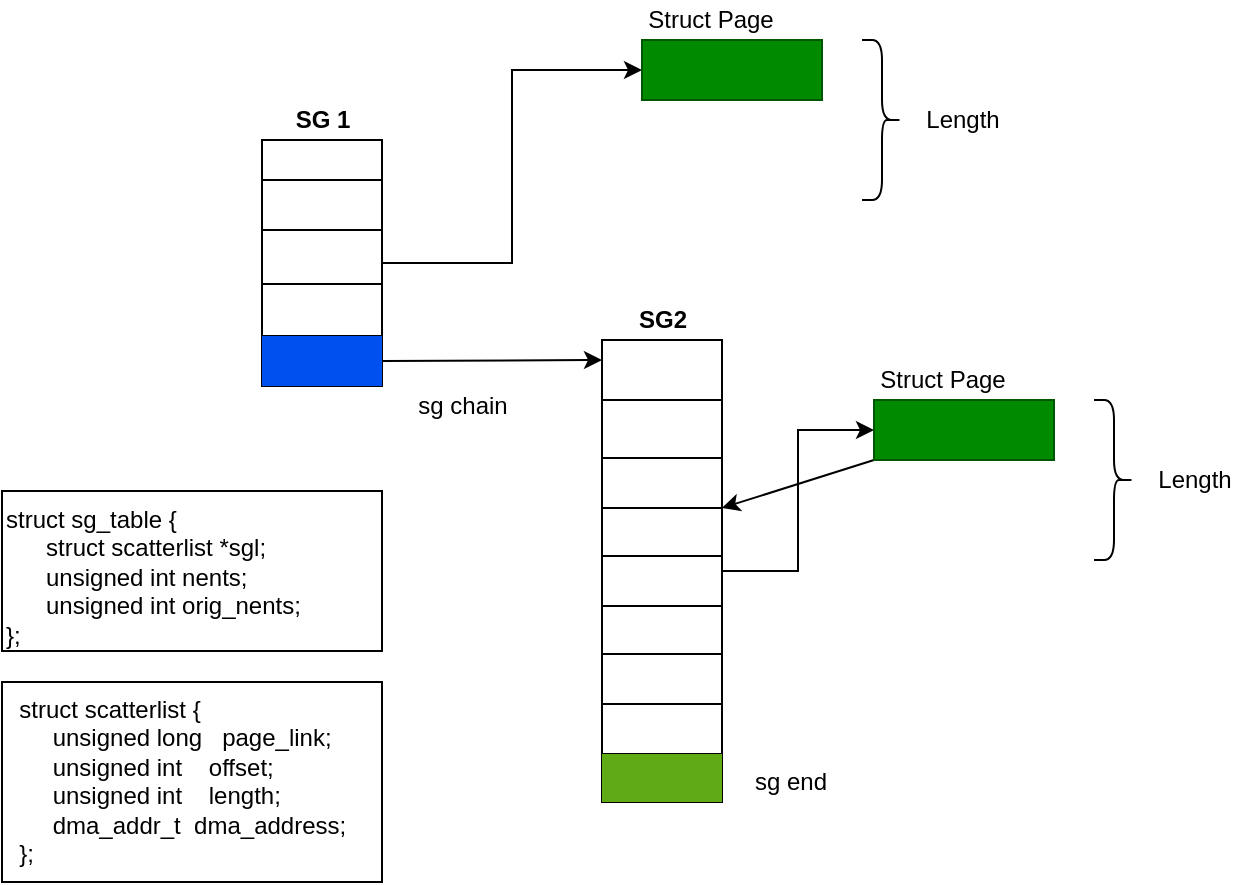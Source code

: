 <mxfile version="18.1.3" type="github">
  <diagram id="nYzWsJp728yYOp4tgbxL" name="Page-1">
    <mxGraphModel dx="920" dy="513" grid="1" gridSize="10" guides="1" tooltips="1" connect="1" arrows="1" fold="1" page="1" pageScale="1" pageWidth="827" pageHeight="1169" math="0" shadow="0">
      <root>
        <mxCell id="0" />
        <mxCell id="1" parent="0" />
        <mxCell id="Rd1JLZo3-fcqN6YmqZa9-77" value="" style="edgeStyle=orthogonalEdgeStyle;rounded=0;orthogonalLoop=1;jettySize=auto;html=1;entryX=0;entryY=0.5;entryDx=0;entryDy=0;" edge="1" parent="1" source="Rd1JLZo3-fcqN6YmqZa9-27" target="Rd1JLZo3-fcqN6YmqZa9-76">
          <mxGeometry relative="1" as="geometry" />
        </mxCell>
        <mxCell id="Rd1JLZo3-fcqN6YmqZa9-91" value="" style="edgeStyle=orthogonalEdgeStyle;rounded=0;orthogonalLoop=1;jettySize=auto;html=1;" edge="1" parent="1" source="Rd1JLZo3-fcqN6YmqZa9-27" target="Rd1JLZo3-fcqN6YmqZa9-82">
          <mxGeometry relative="1" as="geometry" />
        </mxCell>
        <mxCell id="Rd1JLZo3-fcqN6YmqZa9-27" value="" style="shape=table;html=1;whiteSpace=wrap;startSize=20;container=1;collapsible=0;childLayout=tableLayout;" vertex="1" parent="1">
          <mxGeometry x="150" y="90" width="60" height="123" as="geometry" />
        </mxCell>
        <mxCell id="Rd1JLZo3-fcqN6YmqZa9-40" style="shape=tableRow;horizontal=0;startSize=0;swimlaneHead=0;swimlaneBody=0;top=0;left=0;bottom=0;right=0;collapsible=0;dropTarget=0;fillColor=none;points=[[0,0.5],[1,0.5]];portConstraint=eastwest;" vertex="1" parent="Rd1JLZo3-fcqN6YmqZa9-27">
          <mxGeometry y="20" width="60" height="25" as="geometry" />
        </mxCell>
        <mxCell id="Rd1JLZo3-fcqN6YmqZa9-41" style="shape=partialRectangle;html=1;whiteSpace=wrap;connectable=0;fillColor=none;top=0;left=0;bottom=0;right=0;overflow=hidden;" vertex="1" parent="Rd1JLZo3-fcqN6YmqZa9-40">
          <mxGeometry width="60" height="25" as="geometry">
            <mxRectangle width="60" height="25" as="alternateBounds" />
          </mxGeometry>
        </mxCell>
        <mxCell id="Rd1JLZo3-fcqN6YmqZa9-42" style="shape=tableRow;horizontal=0;startSize=0;swimlaneHead=0;swimlaneBody=0;top=0;left=0;bottom=0;right=0;collapsible=0;dropTarget=0;fillColor=none;points=[[0,0.5],[1,0.5]];portConstraint=eastwest;" vertex="1" parent="Rd1JLZo3-fcqN6YmqZa9-27">
          <mxGeometry y="45" width="60" height="27" as="geometry" />
        </mxCell>
        <mxCell id="Rd1JLZo3-fcqN6YmqZa9-43" style="shape=partialRectangle;html=1;whiteSpace=wrap;connectable=0;fillColor=none;top=0;left=0;bottom=0;right=0;overflow=hidden;" vertex="1" parent="Rd1JLZo3-fcqN6YmqZa9-42">
          <mxGeometry width="60" height="27" as="geometry">
            <mxRectangle width="60" height="27" as="alternateBounds" />
          </mxGeometry>
        </mxCell>
        <mxCell id="Rd1JLZo3-fcqN6YmqZa9-44" style="shape=tableRow;horizontal=0;startSize=0;swimlaneHead=0;swimlaneBody=0;top=0;left=0;bottom=0;right=0;collapsible=0;dropTarget=0;fillColor=none;points=[[0,0.5],[1,0.5]];portConstraint=eastwest;" vertex="1" parent="Rd1JLZo3-fcqN6YmqZa9-27">
          <mxGeometry y="72" width="60" height="26" as="geometry" />
        </mxCell>
        <mxCell id="Rd1JLZo3-fcqN6YmqZa9-45" style="shape=partialRectangle;html=1;whiteSpace=wrap;connectable=0;fillColor=none;top=0;left=0;bottom=0;right=0;overflow=hidden;" vertex="1" parent="Rd1JLZo3-fcqN6YmqZa9-44">
          <mxGeometry width="60" height="26" as="geometry">
            <mxRectangle width="60" height="26" as="alternateBounds" />
          </mxGeometry>
        </mxCell>
        <mxCell id="Rd1JLZo3-fcqN6YmqZa9-36" value="" style="shape=tableRow;horizontal=0;startSize=0;swimlaneHead=0;swimlaneBody=0;top=0;left=0;bottom=0;right=0;collapsible=0;dropTarget=0;fillColor=none;points=[[0,0.5],[1,0.5]];portConstraint=eastwest;" vertex="1" parent="Rd1JLZo3-fcqN6YmqZa9-27">
          <mxGeometry y="98" width="60" height="25" as="geometry" />
        </mxCell>
        <mxCell id="Rd1JLZo3-fcqN6YmqZa9-37" value="" style="shape=partialRectangle;html=1;whiteSpace=wrap;connectable=0;fillColor=#0050ef;top=0;left=0;bottom=0;right=0;overflow=hidden;labelBackgroundColor=#5C61FF;fontColor=#ffffff;strokeColor=#001DBC;" vertex="1" parent="Rd1JLZo3-fcqN6YmqZa9-36">
          <mxGeometry width="60" height="25" as="geometry">
            <mxRectangle width="60" height="25" as="alternateBounds" />
          </mxGeometry>
        </mxCell>
        <mxCell id="Rd1JLZo3-fcqN6YmqZa9-47" value="SG 1" style="text;strokeColor=none;fillColor=none;html=1;fontSize=12;fontStyle=1;verticalAlign=middle;align=center;" vertex="1" parent="1">
          <mxGeometry x="155" y="70" width="50" height="20" as="geometry" />
        </mxCell>
        <mxCell id="Rd1JLZo3-fcqN6YmqZa9-101" value="" style="edgeStyle=orthogonalEdgeStyle;rounded=0;orthogonalLoop=1;jettySize=auto;html=1;entryX=0;entryY=0.5;entryDx=0;entryDy=0;" edge="1" parent="1" source="Rd1JLZo3-fcqN6YmqZa9-48" target="Rd1JLZo3-fcqN6YmqZa9-94">
          <mxGeometry relative="1" as="geometry">
            <mxPoint x="430" y="303" as="targetPoint" />
          </mxGeometry>
        </mxCell>
        <mxCell id="Rd1JLZo3-fcqN6YmqZa9-48" value="" style="shape=table;html=1;whiteSpace=wrap;startSize=30;container=1;collapsible=0;childLayout=tableLayout;" vertex="1" parent="1">
          <mxGeometry x="320" y="190" width="60" height="231" as="geometry" />
        </mxCell>
        <mxCell id="Rd1JLZo3-fcqN6YmqZa9-49" style="shape=tableRow;horizontal=0;startSize=0;swimlaneHead=0;swimlaneBody=0;top=0;left=0;bottom=0;right=0;collapsible=0;dropTarget=0;fillColor=none;points=[[0,0.5],[1,0.5]];portConstraint=eastwest;" vertex="1" parent="Rd1JLZo3-fcqN6YmqZa9-48">
          <mxGeometry y="30" width="60" height="29" as="geometry" />
        </mxCell>
        <mxCell id="Rd1JLZo3-fcqN6YmqZa9-50" style="shape=partialRectangle;html=1;whiteSpace=wrap;connectable=0;fillColor=none;top=0;left=0;bottom=0;right=0;overflow=hidden;" vertex="1" parent="Rd1JLZo3-fcqN6YmqZa9-49">
          <mxGeometry width="60" height="29" as="geometry">
            <mxRectangle width="60" height="29" as="alternateBounds" />
          </mxGeometry>
        </mxCell>
        <mxCell id="Rd1JLZo3-fcqN6YmqZa9-85" style="shape=tableRow;horizontal=0;startSize=0;swimlaneHead=0;swimlaneBody=0;top=0;left=0;bottom=0;right=0;collapsible=0;dropTarget=0;fillColor=none;points=[[0,0.5],[1,0.5]];portConstraint=eastwest;" vertex="1" parent="Rd1JLZo3-fcqN6YmqZa9-48">
          <mxGeometry y="59" width="60" height="25" as="geometry" />
        </mxCell>
        <mxCell id="Rd1JLZo3-fcqN6YmqZa9-86" style="shape=partialRectangle;html=1;whiteSpace=wrap;connectable=0;fillColor=none;top=0;left=0;bottom=0;right=0;overflow=hidden;" vertex="1" parent="Rd1JLZo3-fcqN6YmqZa9-85">
          <mxGeometry width="60" height="25" as="geometry">
            <mxRectangle width="60" height="25" as="alternateBounds" />
          </mxGeometry>
        </mxCell>
        <mxCell id="Rd1JLZo3-fcqN6YmqZa9-83" style="shape=tableRow;horizontal=0;startSize=0;swimlaneHead=0;swimlaneBody=0;top=0;left=0;bottom=0;right=0;collapsible=0;dropTarget=0;fillColor=none;points=[[0,0.5],[1,0.5]];portConstraint=eastwest;" vertex="1" parent="Rd1JLZo3-fcqN6YmqZa9-48">
          <mxGeometry y="84" width="60" height="24" as="geometry" />
        </mxCell>
        <mxCell id="Rd1JLZo3-fcqN6YmqZa9-84" style="shape=partialRectangle;html=1;whiteSpace=wrap;connectable=0;fillColor=none;top=0;left=0;bottom=0;right=0;overflow=hidden;" vertex="1" parent="Rd1JLZo3-fcqN6YmqZa9-83">
          <mxGeometry width="60" height="24" as="geometry">
            <mxRectangle width="60" height="24" as="alternateBounds" />
          </mxGeometry>
        </mxCell>
        <mxCell id="Rd1JLZo3-fcqN6YmqZa9-98" value="" style="whiteSpace=wrap;html=1;startSize=20;" vertex="1" parent="Rd1JLZo3-fcqN6YmqZa9-83">
          <mxGeometry x="60" width="NaN" height="24" as="geometry">
            <mxRectangle width="NaN" height="24" as="alternateBounds" />
          </mxGeometry>
        </mxCell>
        <mxCell id="Rd1JLZo3-fcqN6YmqZa9-87" style="shape=tableRow;horizontal=0;startSize=0;swimlaneHead=0;swimlaneBody=0;top=0;left=0;bottom=0;right=0;collapsible=0;dropTarget=0;fillColor=none;points=[[0,0.5],[1,0.5]];portConstraint=eastwest;" vertex="1" parent="Rd1JLZo3-fcqN6YmqZa9-48">
          <mxGeometry y="108" width="60" height="25" as="geometry" />
        </mxCell>
        <mxCell id="Rd1JLZo3-fcqN6YmqZa9-88" style="shape=partialRectangle;html=1;whiteSpace=wrap;connectable=0;fillColor=none;top=0;left=0;bottom=0;right=0;overflow=hidden;" vertex="1" parent="Rd1JLZo3-fcqN6YmqZa9-87">
          <mxGeometry width="60" height="25" as="geometry">
            <mxRectangle width="60" height="25" as="alternateBounds" />
          </mxGeometry>
        </mxCell>
        <mxCell id="Rd1JLZo3-fcqN6YmqZa9-89" value="" style="shape=tableRow;horizontal=0;startSize=0;swimlaneHead=0;swimlaneBody=0;top=0;left=0;bottom=0;right=0;collapsible=0;dropTarget=0;fillColor=none;points=[[0,0.5],[1,0.5]];portConstraint=eastwest;" vertex="1" parent="Rd1JLZo3-fcqN6YmqZa9-48">
          <mxGeometry y="133" width="60" height="24" as="geometry" />
        </mxCell>
        <mxCell id="Rd1JLZo3-fcqN6YmqZa9-90" value="" style="shape=partialRectangle;html=1;whiteSpace=wrap;connectable=0;fillColor=none;top=0;left=0;bottom=0;right=0;overflow=hidden;" vertex="1" parent="Rd1JLZo3-fcqN6YmqZa9-89">
          <mxGeometry width="60" height="24" as="geometry">
            <mxRectangle width="60" height="24" as="alternateBounds" />
          </mxGeometry>
        </mxCell>
        <mxCell id="Rd1JLZo3-fcqN6YmqZa9-51" style="shape=tableRow;horizontal=0;startSize=0;swimlaneHead=0;swimlaneBody=0;top=0;left=0;bottom=0;right=0;collapsible=0;dropTarget=0;fillColor=none;points=[[0,0.5],[1,0.5]];portConstraint=eastwest;" vertex="1" parent="Rd1JLZo3-fcqN6YmqZa9-48">
          <mxGeometry y="157" width="60" height="25" as="geometry" />
        </mxCell>
        <mxCell id="Rd1JLZo3-fcqN6YmqZa9-52" style="shape=partialRectangle;html=1;whiteSpace=wrap;connectable=0;fillColor=none;top=0;left=0;bottom=0;right=0;overflow=hidden;" vertex="1" parent="Rd1JLZo3-fcqN6YmqZa9-51">
          <mxGeometry width="60" height="25" as="geometry">
            <mxRectangle width="60" height="25" as="alternateBounds" />
          </mxGeometry>
        </mxCell>
        <mxCell id="Rd1JLZo3-fcqN6YmqZa9-57" value="" style="shape=table;html=1;whiteSpace=wrap;startSize=20;container=1;collapsible=0;childLayout=tableLayout;" vertex="1" parent="Rd1JLZo3-fcqN6YmqZa9-51">
          <mxGeometry x="60" width="NaN" height="25" as="geometry">
            <mxRectangle width="NaN" height="25" as="alternateBounds" />
          </mxGeometry>
        </mxCell>
        <mxCell id="Rd1JLZo3-fcqN6YmqZa9-58" style="shape=tableRow;horizontal=0;startSize=0;swimlaneHead=0;swimlaneBody=0;top=0;left=0;bottom=0;right=0;collapsible=0;dropTarget=0;fillColor=none;points=[[0,0.5],[1,0.5]];portConstraint=eastwest;" vertex="1" visible="0" parent="Rd1JLZo3-fcqN6YmqZa9-57">
          <mxGeometry y="20" width="60" height="25" as="geometry" />
        </mxCell>
        <mxCell id="Rd1JLZo3-fcqN6YmqZa9-59" style="shape=partialRectangle;html=1;whiteSpace=wrap;connectable=0;fillColor=none;top=0;left=0;bottom=0;right=0;overflow=hidden;" vertex="1" parent="Rd1JLZo3-fcqN6YmqZa9-58">
          <mxGeometry width="60" height="25" as="geometry">
            <mxRectangle width="60" height="25" as="alternateBounds" />
          </mxGeometry>
        </mxCell>
        <mxCell id="Rd1JLZo3-fcqN6YmqZa9-60" style="shape=tableRow;horizontal=0;startSize=0;swimlaneHead=0;swimlaneBody=0;top=0;left=0;bottom=0;right=0;collapsible=0;dropTarget=0;fillColor=none;points=[[0,0.5],[1,0.5]];portConstraint=eastwest;" vertex="1" visible="0" parent="Rd1JLZo3-fcqN6YmqZa9-57">
          <mxGeometry y="45" width="60" height="27" as="geometry" />
        </mxCell>
        <mxCell id="Rd1JLZo3-fcqN6YmqZa9-61" style="shape=partialRectangle;html=1;whiteSpace=wrap;connectable=0;fillColor=none;top=0;left=0;bottom=0;right=0;overflow=hidden;" vertex="1" parent="Rd1JLZo3-fcqN6YmqZa9-60">
          <mxGeometry width="60" height="27" as="geometry">
            <mxRectangle width="60" height="27" as="alternateBounds" />
          </mxGeometry>
        </mxCell>
        <mxCell id="Rd1JLZo3-fcqN6YmqZa9-62" style="shape=tableRow;horizontal=0;startSize=0;swimlaneHead=0;swimlaneBody=0;top=0;left=0;bottom=0;right=0;collapsible=0;dropTarget=0;fillColor=none;points=[[0,0.5],[1,0.5]];portConstraint=eastwest;" vertex="1" visible="0" parent="Rd1JLZo3-fcqN6YmqZa9-57">
          <mxGeometry y="72" width="60" height="26" as="geometry" />
        </mxCell>
        <mxCell id="Rd1JLZo3-fcqN6YmqZa9-63" style="shape=partialRectangle;html=1;whiteSpace=wrap;connectable=0;fillColor=none;top=0;left=0;bottom=0;right=0;overflow=hidden;" vertex="1" parent="Rd1JLZo3-fcqN6YmqZa9-62">
          <mxGeometry width="60" height="26" as="geometry">
            <mxRectangle width="60" height="26" as="alternateBounds" />
          </mxGeometry>
        </mxCell>
        <mxCell id="Rd1JLZo3-fcqN6YmqZa9-64" value="" style="shape=tableRow;horizontal=0;startSize=0;swimlaneHead=0;swimlaneBody=0;top=0;left=0;bottom=0;right=0;collapsible=0;dropTarget=0;fillColor=none;points=[[0,0.5],[1,0.5]];portConstraint=eastwest;" vertex="1" visible="0" parent="Rd1JLZo3-fcqN6YmqZa9-57">
          <mxGeometry y="98" width="60" height="25" as="geometry" />
        </mxCell>
        <mxCell id="Rd1JLZo3-fcqN6YmqZa9-65" value="" style="shape=partialRectangle;html=1;whiteSpace=wrap;connectable=0;fillColor=none;top=0;left=0;bottom=0;right=0;overflow=hidden;" vertex="1" parent="Rd1JLZo3-fcqN6YmqZa9-64">
          <mxGeometry width="60" height="25" as="geometry">
            <mxRectangle width="60" height="25" as="alternateBounds" />
          </mxGeometry>
        </mxCell>
        <mxCell id="Rd1JLZo3-fcqN6YmqZa9-66" value="" style="whiteSpace=wrap;html=1;startSize=20;" vertex="1" parent="Rd1JLZo3-fcqN6YmqZa9-51">
          <mxGeometry width="NaN" height="25" as="geometry">
            <mxRectangle width="NaN" height="25" as="alternateBounds" />
          </mxGeometry>
        </mxCell>
        <mxCell id="Rd1JLZo3-fcqN6YmqZa9-67" value="" style="shape=table;html=1;whiteSpace=wrap;startSize=20;container=1;collapsible=0;childLayout=tableLayout;" vertex="1" parent="Rd1JLZo3-fcqN6YmqZa9-51">
          <mxGeometry width="NaN" height="25" as="geometry">
            <mxRectangle width="NaN" height="25" as="alternateBounds" />
          </mxGeometry>
        </mxCell>
        <mxCell id="Rd1JLZo3-fcqN6YmqZa9-68" style="shape=tableRow;horizontal=0;startSize=0;swimlaneHead=0;swimlaneBody=0;top=0;left=0;bottom=0;right=0;collapsible=0;dropTarget=0;fillColor=none;points=[[0,0.5],[1,0.5]];portConstraint=eastwest;" vertex="1" visible="0" parent="Rd1JLZo3-fcqN6YmqZa9-67">
          <mxGeometry y="20" width="60" height="25" as="geometry" />
        </mxCell>
        <mxCell id="Rd1JLZo3-fcqN6YmqZa9-69" style="shape=partialRectangle;html=1;whiteSpace=wrap;connectable=0;fillColor=none;top=0;left=0;bottom=0;right=0;overflow=hidden;" vertex="1" parent="Rd1JLZo3-fcqN6YmqZa9-68">
          <mxGeometry width="60" height="25" as="geometry">
            <mxRectangle width="60" height="25" as="alternateBounds" />
          </mxGeometry>
        </mxCell>
        <mxCell id="Rd1JLZo3-fcqN6YmqZa9-70" style="shape=tableRow;horizontal=0;startSize=0;swimlaneHead=0;swimlaneBody=0;top=0;left=0;bottom=0;right=0;collapsible=0;dropTarget=0;fillColor=none;points=[[0,0.5],[1,0.5]];portConstraint=eastwest;" vertex="1" visible="0" parent="Rd1JLZo3-fcqN6YmqZa9-67">
          <mxGeometry y="45" width="60" height="27" as="geometry" />
        </mxCell>
        <mxCell id="Rd1JLZo3-fcqN6YmqZa9-71" style="shape=partialRectangle;html=1;whiteSpace=wrap;connectable=0;fillColor=none;top=0;left=0;bottom=0;right=0;overflow=hidden;" vertex="1" parent="Rd1JLZo3-fcqN6YmqZa9-70">
          <mxGeometry width="60" height="27" as="geometry">
            <mxRectangle width="60" height="27" as="alternateBounds" />
          </mxGeometry>
        </mxCell>
        <mxCell id="Rd1JLZo3-fcqN6YmqZa9-72" style="shape=tableRow;horizontal=0;startSize=0;swimlaneHead=0;swimlaneBody=0;top=0;left=0;bottom=0;right=0;collapsible=0;dropTarget=0;fillColor=none;points=[[0,0.5],[1,0.5]];portConstraint=eastwest;" vertex="1" visible="0" parent="Rd1JLZo3-fcqN6YmqZa9-67">
          <mxGeometry y="72" width="60" height="26" as="geometry" />
        </mxCell>
        <mxCell id="Rd1JLZo3-fcqN6YmqZa9-73" style="shape=partialRectangle;html=1;whiteSpace=wrap;connectable=0;fillColor=none;top=0;left=0;bottom=0;right=0;overflow=hidden;" vertex="1" parent="Rd1JLZo3-fcqN6YmqZa9-72">
          <mxGeometry width="60" height="26" as="geometry">
            <mxRectangle width="60" height="26" as="alternateBounds" />
          </mxGeometry>
        </mxCell>
        <mxCell id="Rd1JLZo3-fcqN6YmqZa9-74" value="" style="shape=tableRow;horizontal=0;startSize=0;swimlaneHead=0;swimlaneBody=0;top=0;left=0;bottom=0;right=0;collapsible=0;dropTarget=0;fillColor=none;points=[[0,0.5],[1,0.5]];portConstraint=eastwest;" vertex="1" visible="0" parent="Rd1JLZo3-fcqN6YmqZa9-67">
          <mxGeometry y="98" width="60" height="25" as="geometry" />
        </mxCell>
        <mxCell id="Rd1JLZo3-fcqN6YmqZa9-75" value="" style="shape=partialRectangle;html=1;whiteSpace=wrap;connectable=0;fillColor=none;top=0;left=0;bottom=0;right=0;overflow=hidden;" vertex="1" parent="Rd1JLZo3-fcqN6YmqZa9-74">
          <mxGeometry width="60" height="25" as="geometry">
            <mxRectangle width="60" height="25" as="alternateBounds" />
          </mxGeometry>
        </mxCell>
        <mxCell id="Rd1JLZo3-fcqN6YmqZa9-53" style="shape=tableRow;horizontal=0;startSize=0;swimlaneHead=0;swimlaneBody=0;top=0;left=0;bottom=0;right=0;collapsible=0;dropTarget=0;fillColor=none;points=[[0,0.5],[1,0.5]];portConstraint=eastwest;" vertex="1" parent="Rd1JLZo3-fcqN6YmqZa9-48">
          <mxGeometry y="182" width="60" height="25" as="geometry" />
        </mxCell>
        <mxCell id="Rd1JLZo3-fcqN6YmqZa9-54" style="shape=partialRectangle;html=1;whiteSpace=wrap;connectable=0;fillColor=none;top=0;left=0;bottom=0;right=0;overflow=hidden;" vertex="1" parent="Rd1JLZo3-fcqN6YmqZa9-53">
          <mxGeometry width="60" height="25" as="geometry">
            <mxRectangle width="60" height="25" as="alternateBounds" />
          </mxGeometry>
        </mxCell>
        <mxCell id="Rd1JLZo3-fcqN6YmqZa9-55" value="" style="shape=tableRow;horizontal=0;startSize=0;swimlaneHead=0;swimlaneBody=0;top=0;left=0;bottom=0;right=0;collapsible=0;dropTarget=0;fillColor=none;points=[[0,0.5],[1,0.5]];portConstraint=eastwest;" vertex="1" parent="Rd1JLZo3-fcqN6YmqZa9-48">
          <mxGeometry y="207" width="60" height="24" as="geometry" />
        </mxCell>
        <mxCell id="Rd1JLZo3-fcqN6YmqZa9-56" value="" style="shape=partialRectangle;html=1;whiteSpace=wrap;connectable=0;fillColor=#60a917;top=0;left=0;bottom=0;right=0;overflow=hidden;fontColor=#ffffff;strokeColor=#2D7600;" vertex="1" parent="Rd1JLZo3-fcqN6YmqZa9-55">
          <mxGeometry width="60" height="24" as="geometry">
            <mxRectangle width="60" height="24" as="alternateBounds" />
          </mxGeometry>
        </mxCell>
        <mxCell id="Rd1JLZo3-fcqN6YmqZa9-76" value="" style="whiteSpace=wrap;html=1;startSize=20;fillColor=#008a00;fontColor=#ffffff;strokeColor=#005700;" vertex="1" parent="1">
          <mxGeometry x="340" y="40" width="90" height="30" as="geometry" />
        </mxCell>
        <mxCell id="Rd1JLZo3-fcqN6YmqZa9-78" value="Struct Page" style="text;html=1;align=center;verticalAlign=middle;resizable=0;points=[];autosize=1;strokeColor=none;fillColor=none;" vertex="1" parent="1">
          <mxGeometry x="334" y="20" width="80" height="20" as="geometry" />
        </mxCell>
        <mxCell id="Rd1JLZo3-fcqN6YmqZa9-79" value="" style="shape=curlyBracket;whiteSpace=wrap;html=1;rounded=1;flipH=1;" vertex="1" parent="1">
          <mxGeometry x="450" y="40" width="20" height="80" as="geometry" />
        </mxCell>
        <mxCell id="Rd1JLZo3-fcqN6YmqZa9-80" value="Length" style="text;html=1;align=center;verticalAlign=middle;resizable=0;points=[];autosize=1;strokeColor=none;fillColor=none;" vertex="1" parent="1">
          <mxGeometry x="475" y="70" width="50" height="20" as="geometry" />
        </mxCell>
        <mxCell id="Rd1JLZo3-fcqN6YmqZa9-81" value="SG2" style="text;html=1;align=center;verticalAlign=middle;resizable=0;points=[];autosize=1;fontStyle=1" vertex="1" parent="1">
          <mxGeometry x="330" y="170" width="40" height="20" as="geometry" />
        </mxCell>
        <mxCell id="Rd1JLZo3-fcqN6YmqZa9-92" value="" style="endArrow=classic;html=1;rounded=0;exitX=1;exitY=0.5;exitDx=0;exitDy=0;" edge="1" parent="1" source="Rd1JLZo3-fcqN6YmqZa9-36">
          <mxGeometry width="50" height="50" relative="1" as="geometry">
            <mxPoint x="380" y="250" as="sourcePoint" />
            <mxPoint x="320" y="200" as="targetPoint" />
          </mxGeometry>
        </mxCell>
        <mxCell id="Rd1JLZo3-fcqN6YmqZa9-93" value="sg chain" style="text;html=1;align=center;verticalAlign=middle;resizable=0;points=[];autosize=1;strokeColor=none;fillColor=none;" vertex="1" parent="1">
          <mxGeometry x="220" y="213" width="60" height="20" as="geometry" />
        </mxCell>
        <mxCell id="Rd1JLZo3-fcqN6YmqZa9-99" value="" style="edgeStyle=orthogonalEdgeStyle;rounded=0;orthogonalLoop=1;jettySize=auto;html=1;" edge="1" parent="1" source="Rd1JLZo3-fcqN6YmqZa9-94" target="Rd1JLZo3-fcqN6YmqZa9-98">
          <mxGeometry relative="1" as="geometry" />
        </mxCell>
        <mxCell id="Rd1JLZo3-fcqN6YmqZa9-94" value="" style="whiteSpace=wrap;html=1;startSize=20;fillColor=#008a00;fontColor=#ffffff;strokeColor=#005700;" vertex="1" parent="1">
          <mxGeometry x="456" y="220" width="90" height="30" as="geometry" />
        </mxCell>
        <mxCell id="Rd1JLZo3-fcqN6YmqZa9-95" value="Struct Page" style="text;html=1;align=center;verticalAlign=middle;resizable=0;points=[];autosize=1;strokeColor=none;fillColor=none;" vertex="1" parent="1">
          <mxGeometry x="450" y="200" width="80" height="20" as="geometry" />
        </mxCell>
        <mxCell id="Rd1JLZo3-fcqN6YmqZa9-96" value="" style="shape=curlyBracket;whiteSpace=wrap;html=1;rounded=1;flipH=1;" vertex="1" parent="1">
          <mxGeometry x="566" y="220" width="20" height="80" as="geometry" />
        </mxCell>
        <mxCell id="Rd1JLZo3-fcqN6YmqZa9-97" value="Length" style="text;html=1;align=center;verticalAlign=middle;resizable=0;points=[];autosize=1;strokeColor=none;fillColor=none;" vertex="1" parent="1">
          <mxGeometry x="591" y="250" width="50" height="20" as="geometry" />
        </mxCell>
        <mxCell id="Rd1JLZo3-fcqN6YmqZa9-102" value="sg end" style="text;html=1;align=center;verticalAlign=middle;resizable=0;points=[];autosize=1;strokeColor=none;fillColor=none;fontSize=12;" vertex="1" parent="1">
          <mxGeometry x="389" y="401" width="50" height="20" as="geometry" />
        </mxCell>
        <mxCell id="Rd1JLZo3-fcqN6YmqZa9-103" value="&amp;nbsp; struct scatterlist {&lt;br&gt;&amp;nbsp; &amp;nbsp; &amp;nbsp; &amp;nbsp;unsigned long&amp;nbsp; &amp;nbsp;page_link;&lt;br&gt;&amp;nbsp; &amp;nbsp; &amp;nbsp; &amp;nbsp;unsigned int&amp;nbsp; &amp;nbsp; offset;&lt;br&gt;&amp;nbsp; &amp;nbsp; &amp;nbsp; &amp;nbsp;unsigned int&amp;nbsp; &amp;nbsp; length;&amp;nbsp;&amp;nbsp;&lt;br&gt;&amp;nbsp; &amp;nbsp; &amp;nbsp; &amp;nbsp;dma_addr_t&amp;nbsp; dma_address;&lt;br&gt;&amp;nbsp; };" style="text;whiteSpace=wrap;html=1;fontSize=12;strokeColor=default;" vertex="1" parent="1">
          <mxGeometry x="20" y="361" width="190" height="100" as="geometry" />
        </mxCell>
        <mxCell id="Rd1JLZo3-fcqN6YmqZa9-104" value="struct sg_table {&lt;br&gt;&amp;nbsp; &amp;nbsp; &amp;nbsp; struct scatterlist *sgl;&lt;br&gt;&amp;nbsp; &amp;nbsp; &amp;nbsp; unsigned int nents;&lt;br&gt;&amp;nbsp; &amp;nbsp; &amp;nbsp; unsigned int orig_nents;&lt;br&gt;};" style="text;whiteSpace=wrap;html=1;fontSize=12;strokeColor=default;" vertex="1" parent="1">
          <mxGeometry x="20" y="265.5" width="190" height="80" as="geometry" />
        </mxCell>
      </root>
    </mxGraphModel>
  </diagram>
</mxfile>
